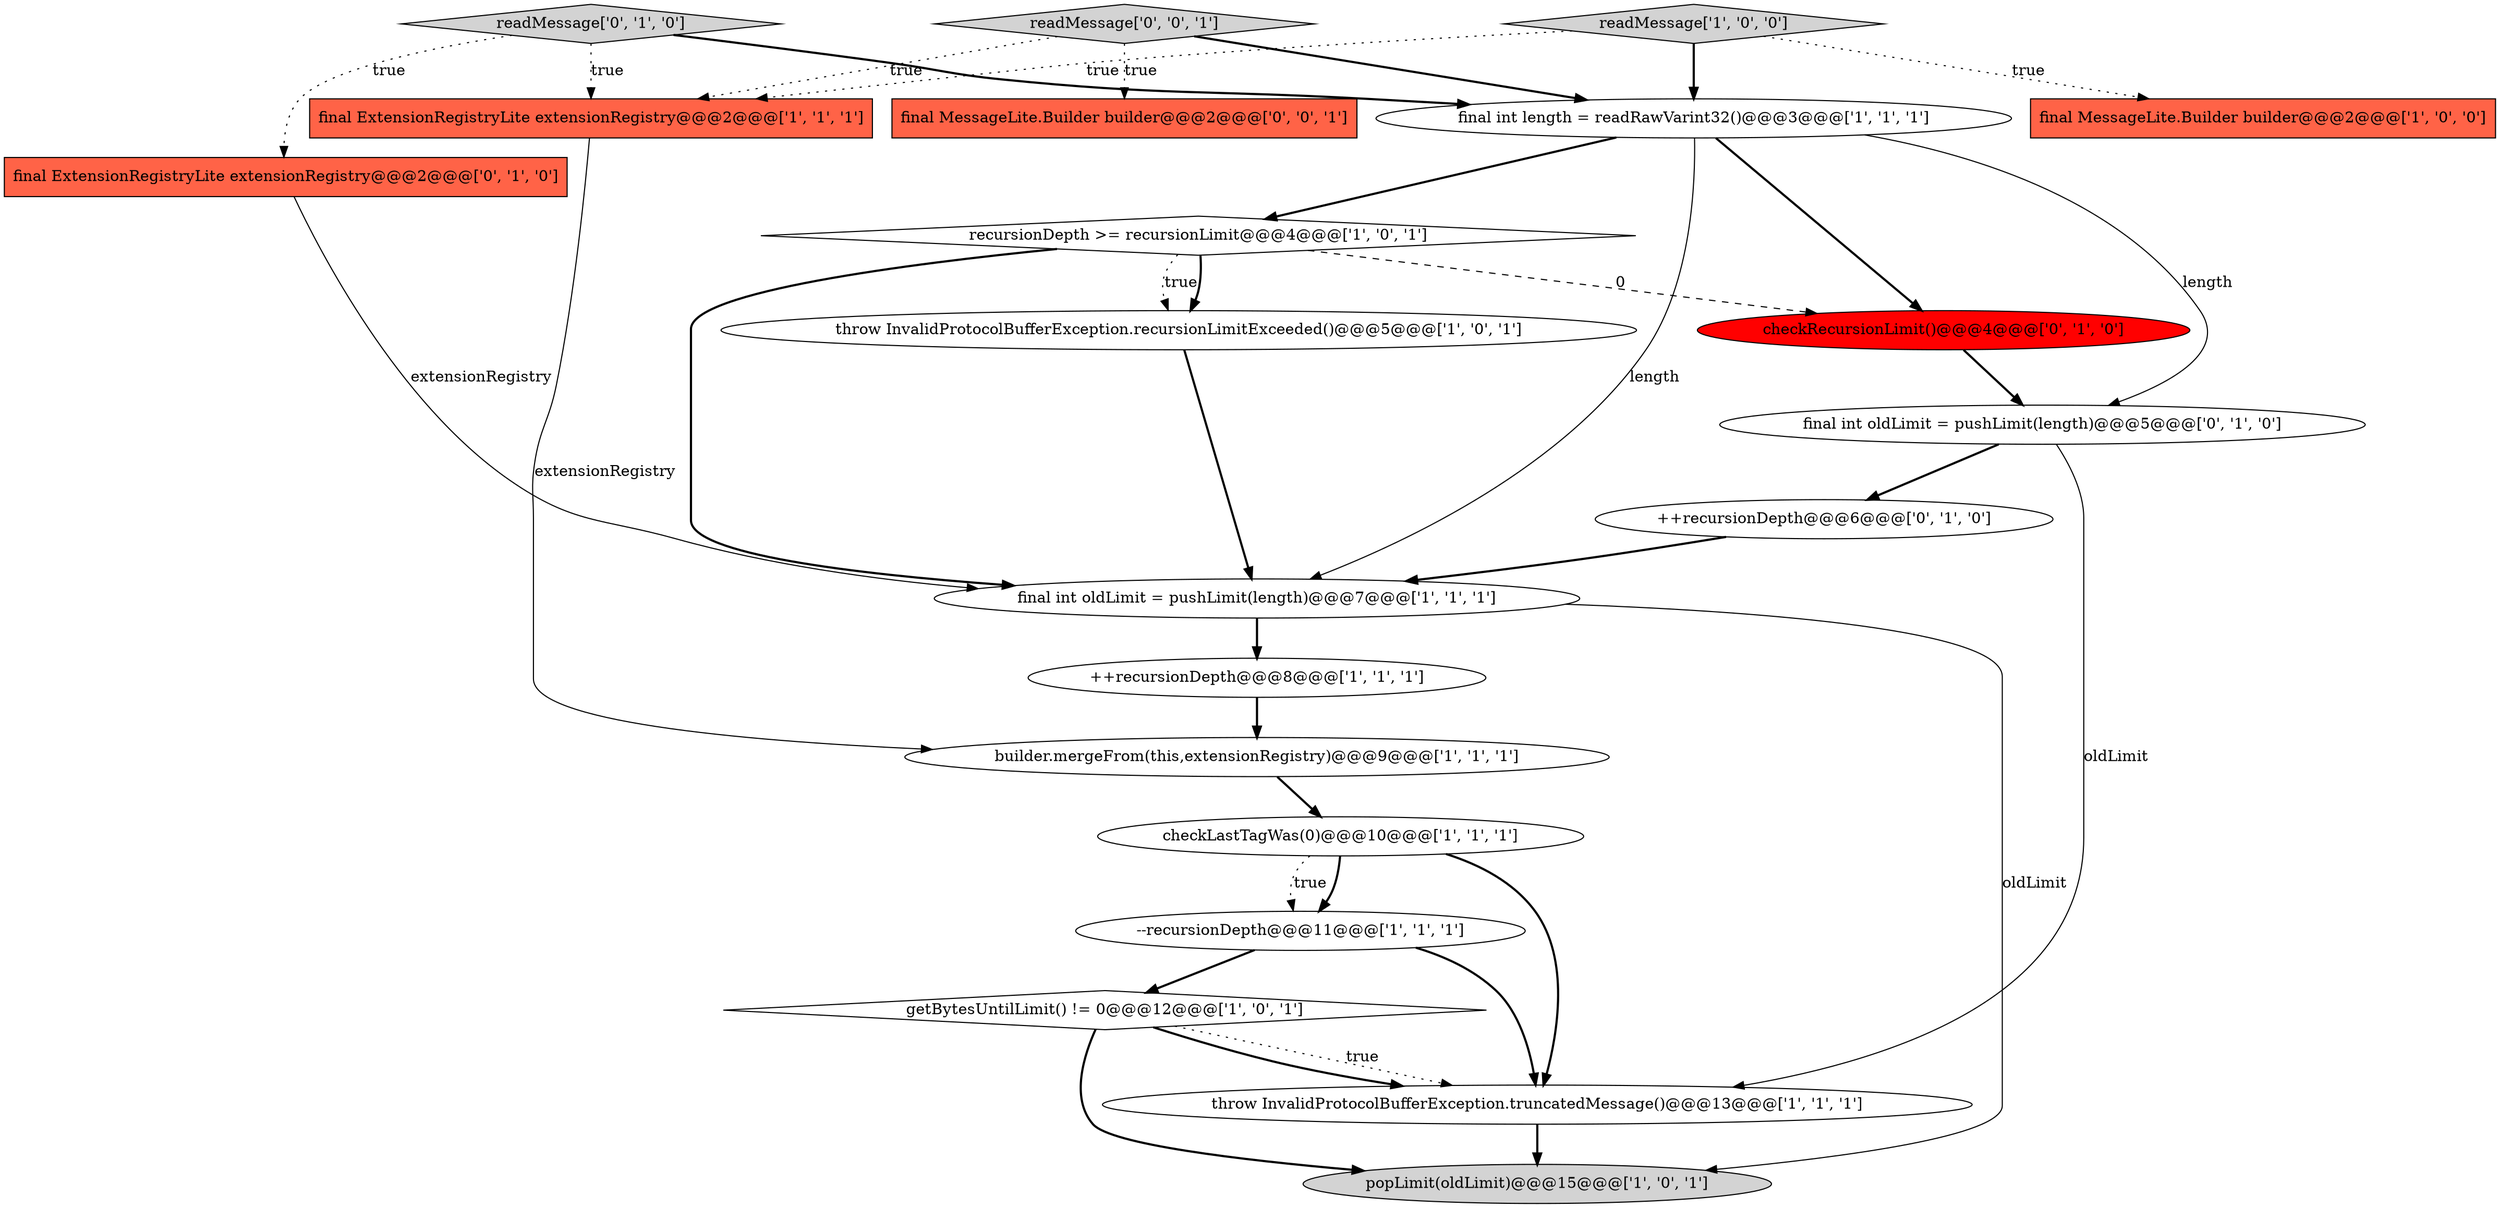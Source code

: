 digraph {
20 [style = filled, label = "readMessage['0', '0', '1']", fillcolor = lightgray, shape = diamond image = "AAA0AAABBB3BBB"];
14 [style = filled, label = "final ExtensionRegistryLite extensionRegistry@@@2@@@['0', '1', '0']", fillcolor = tomato, shape = box image = "AAA0AAABBB2BBB"];
5 [style = filled, label = "builder.mergeFrom(this,extensionRegistry)@@@9@@@['1', '1', '1']", fillcolor = white, shape = ellipse image = "AAA0AAABBB1BBB"];
18 [style = filled, label = "checkRecursionLimit()@@@4@@@['0', '1', '0']", fillcolor = red, shape = ellipse image = "AAA1AAABBB2BBB"];
1 [style = filled, label = "final int oldLimit = pushLimit(length)@@@7@@@['1', '1', '1']", fillcolor = white, shape = ellipse image = "AAA0AAABBB1BBB"];
6 [style = filled, label = "getBytesUntilLimit() != 0@@@12@@@['1', '0', '1']", fillcolor = white, shape = diamond image = "AAA0AAABBB1BBB"];
9 [style = filled, label = "final int length = readRawVarint32()@@@3@@@['1', '1', '1']", fillcolor = white, shape = ellipse image = "AAA0AAABBB1BBB"];
11 [style = filled, label = "readMessage['1', '0', '0']", fillcolor = lightgray, shape = diamond image = "AAA0AAABBB1BBB"];
4 [style = filled, label = "checkLastTagWas(0)@@@10@@@['1', '1', '1']", fillcolor = white, shape = ellipse image = "AAA0AAABBB1BBB"];
0 [style = filled, label = "final MessageLite.Builder builder@@@2@@@['1', '0', '0']", fillcolor = tomato, shape = box image = "AAA0AAABBB1BBB"];
8 [style = filled, label = "final ExtensionRegistryLite extensionRegistry@@@2@@@['1', '1', '1']", fillcolor = tomato, shape = box image = "AAA0AAABBB1BBB"];
7 [style = filled, label = "throw InvalidProtocolBufferException.truncatedMessage()@@@13@@@['1', '1', '1']", fillcolor = white, shape = ellipse image = "AAA0AAABBB1BBB"];
17 [style = filled, label = "++recursionDepth@@@6@@@['0', '1', '0']", fillcolor = white, shape = ellipse image = "AAA0AAABBB2BBB"];
2 [style = filled, label = "++recursionDepth@@@8@@@['1', '1', '1']", fillcolor = white, shape = ellipse image = "AAA0AAABBB1BBB"];
12 [style = filled, label = "recursionDepth >= recursionLimit@@@4@@@['1', '0', '1']", fillcolor = white, shape = diamond image = "AAA0AAABBB1BBB"];
3 [style = filled, label = "throw InvalidProtocolBufferException.recursionLimitExceeded()@@@5@@@['1', '0', '1']", fillcolor = white, shape = ellipse image = "AAA0AAABBB1BBB"];
15 [style = filled, label = "readMessage['0', '1', '0']", fillcolor = lightgray, shape = diamond image = "AAA0AAABBB2BBB"];
16 [style = filled, label = "final int oldLimit = pushLimit(length)@@@5@@@['0', '1', '0']", fillcolor = white, shape = ellipse image = "AAA0AAABBB2BBB"];
10 [style = filled, label = "--recursionDepth@@@11@@@['1', '1', '1']", fillcolor = white, shape = ellipse image = "AAA0AAABBB1BBB"];
13 [style = filled, label = "popLimit(oldLimit)@@@15@@@['1', '0', '1']", fillcolor = lightgray, shape = ellipse image = "AAA0AAABBB1BBB"];
19 [style = filled, label = "final MessageLite.Builder builder@@@2@@@['0', '0', '1']", fillcolor = tomato, shape = box image = "AAA0AAABBB3BBB"];
7->13 [style = bold, label=""];
4->10 [style = bold, label=""];
12->3 [style = dotted, label="true"];
1->13 [style = solid, label="oldLimit"];
17->1 [style = bold, label=""];
3->1 [style = bold, label=""];
20->9 [style = bold, label=""];
4->10 [style = dotted, label="true"];
20->8 [style = dotted, label="true"];
16->7 [style = solid, label="oldLimit"];
9->16 [style = solid, label="length"];
9->1 [style = solid, label="length"];
14->1 [style = solid, label="extensionRegistry"];
16->17 [style = bold, label=""];
15->14 [style = dotted, label="true"];
11->9 [style = bold, label=""];
12->1 [style = bold, label=""];
10->7 [style = bold, label=""];
10->6 [style = bold, label=""];
4->7 [style = bold, label=""];
8->5 [style = solid, label="extensionRegistry"];
9->18 [style = bold, label=""];
15->8 [style = dotted, label="true"];
15->9 [style = bold, label=""];
6->13 [style = bold, label=""];
11->0 [style = dotted, label="true"];
5->4 [style = bold, label=""];
6->7 [style = dotted, label="true"];
12->18 [style = dashed, label="0"];
11->8 [style = dotted, label="true"];
1->2 [style = bold, label=""];
12->3 [style = bold, label=""];
9->12 [style = bold, label=""];
20->19 [style = dotted, label="true"];
6->7 [style = bold, label=""];
2->5 [style = bold, label=""];
18->16 [style = bold, label=""];
}
